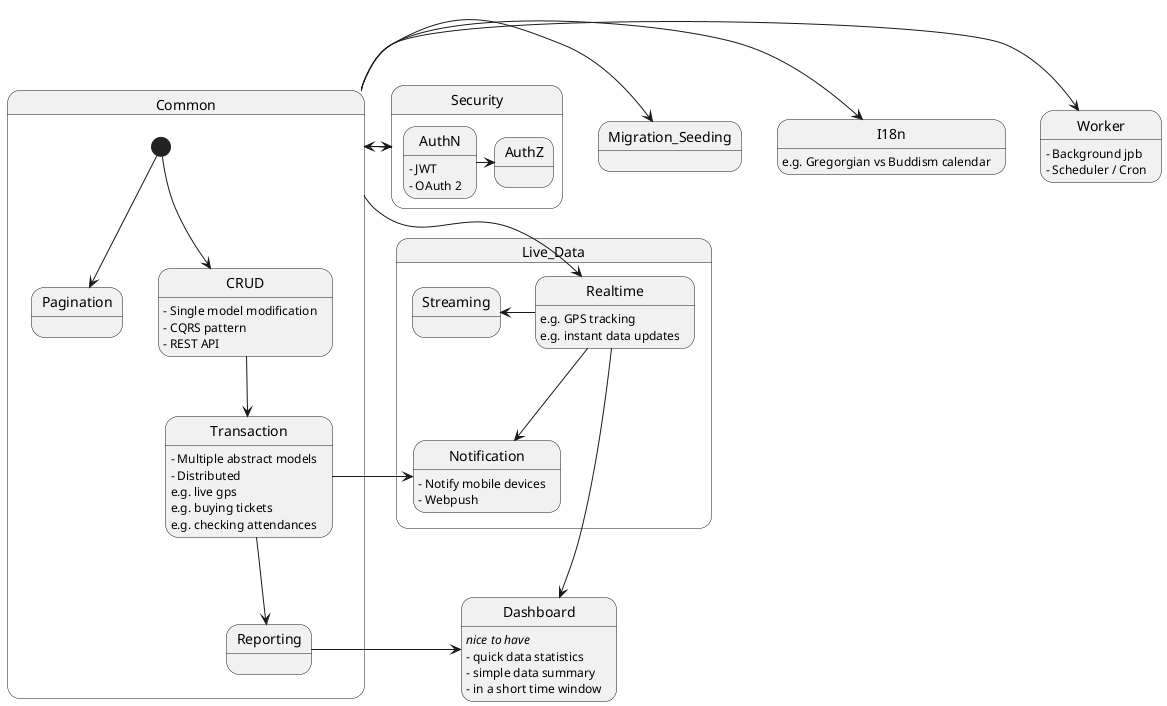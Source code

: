 @startuml

state Security {
    AuthN -> AuthZ
}

state Common {
    [*] -down-> Pagination
    [*] -down-> CRUD
    CRUD -down-> Transaction
    Transaction -down-> Reporting
}

state Live_Data {
    Realtime -down-> Notification
    Realtime -left-> Streaming
}

Security -left-> Common
Common -> Security

Common -> Migration_Seeding
Common -> I18n
Common -> Worker

Transaction -> Notification

Common -> Realtime

Reporting -> Dashboard
Realtime -> Dashboard

' structuring a problem 
' Common : objective
' Common : practices
' Common : approaches
' Common : questions
' Common : understanding
' Common : extra

CRUD : - Single model modification
CRUD : - CQRS pattern
CRUD : - REST API

Transaction : - Multiple abstract models
Transaction : - Distributed
Transaction : e.g. live gps
Transaction : e.g. buying tickets
Transaction : e.g. checking attendances

Worker : - Background jpb
Worker : - Scheduler / Cron

AuthN : - JWT
AuthN : - OAuth 2

I18n : e.g. Gregorgian vs Buddism calendar

Realtime : e.g. GPS tracking
Realtime : e.g. instant data updates 

Notification : - Notify mobile devices
Notification : - Webpush
' Notification : - 

Dashboard : <i>nice to have</i>
Dashboard : - quick data statistics
Dashboard : - simple data summary
Dashboard : - in a short time window

@enduml
